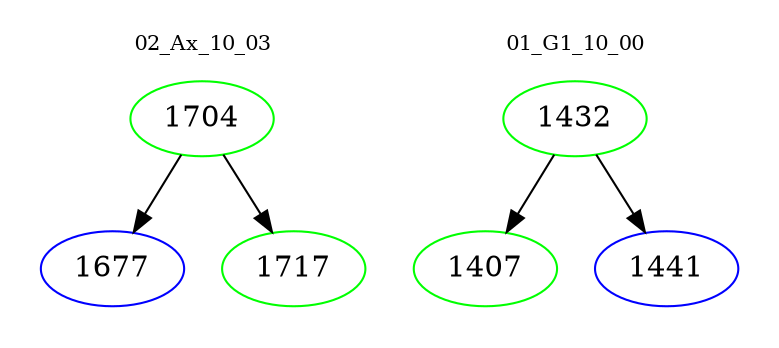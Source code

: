 digraph{
subgraph cluster_0 {
color = white
label = "02_Ax_10_03";
fontsize=10;
T0_1704 [label="1704", color="green"]
T0_1704 -> T0_1677 [color="black"]
T0_1677 [label="1677", color="blue"]
T0_1704 -> T0_1717 [color="black"]
T0_1717 [label="1717", color="green"]
}
subgraph cluster_1 {
color = white
label = "01_G1_10_00";
fontsize=10;
T1_1432 [label="1432", color="green"]
T1_1432 -> T1_1407 [color="black"]
T1_1407 [label="1407", color="green"]
T1_1432 -> T1_1441 [color="black"]
T1_1441 [label="1441", color="blue"]
}
}
